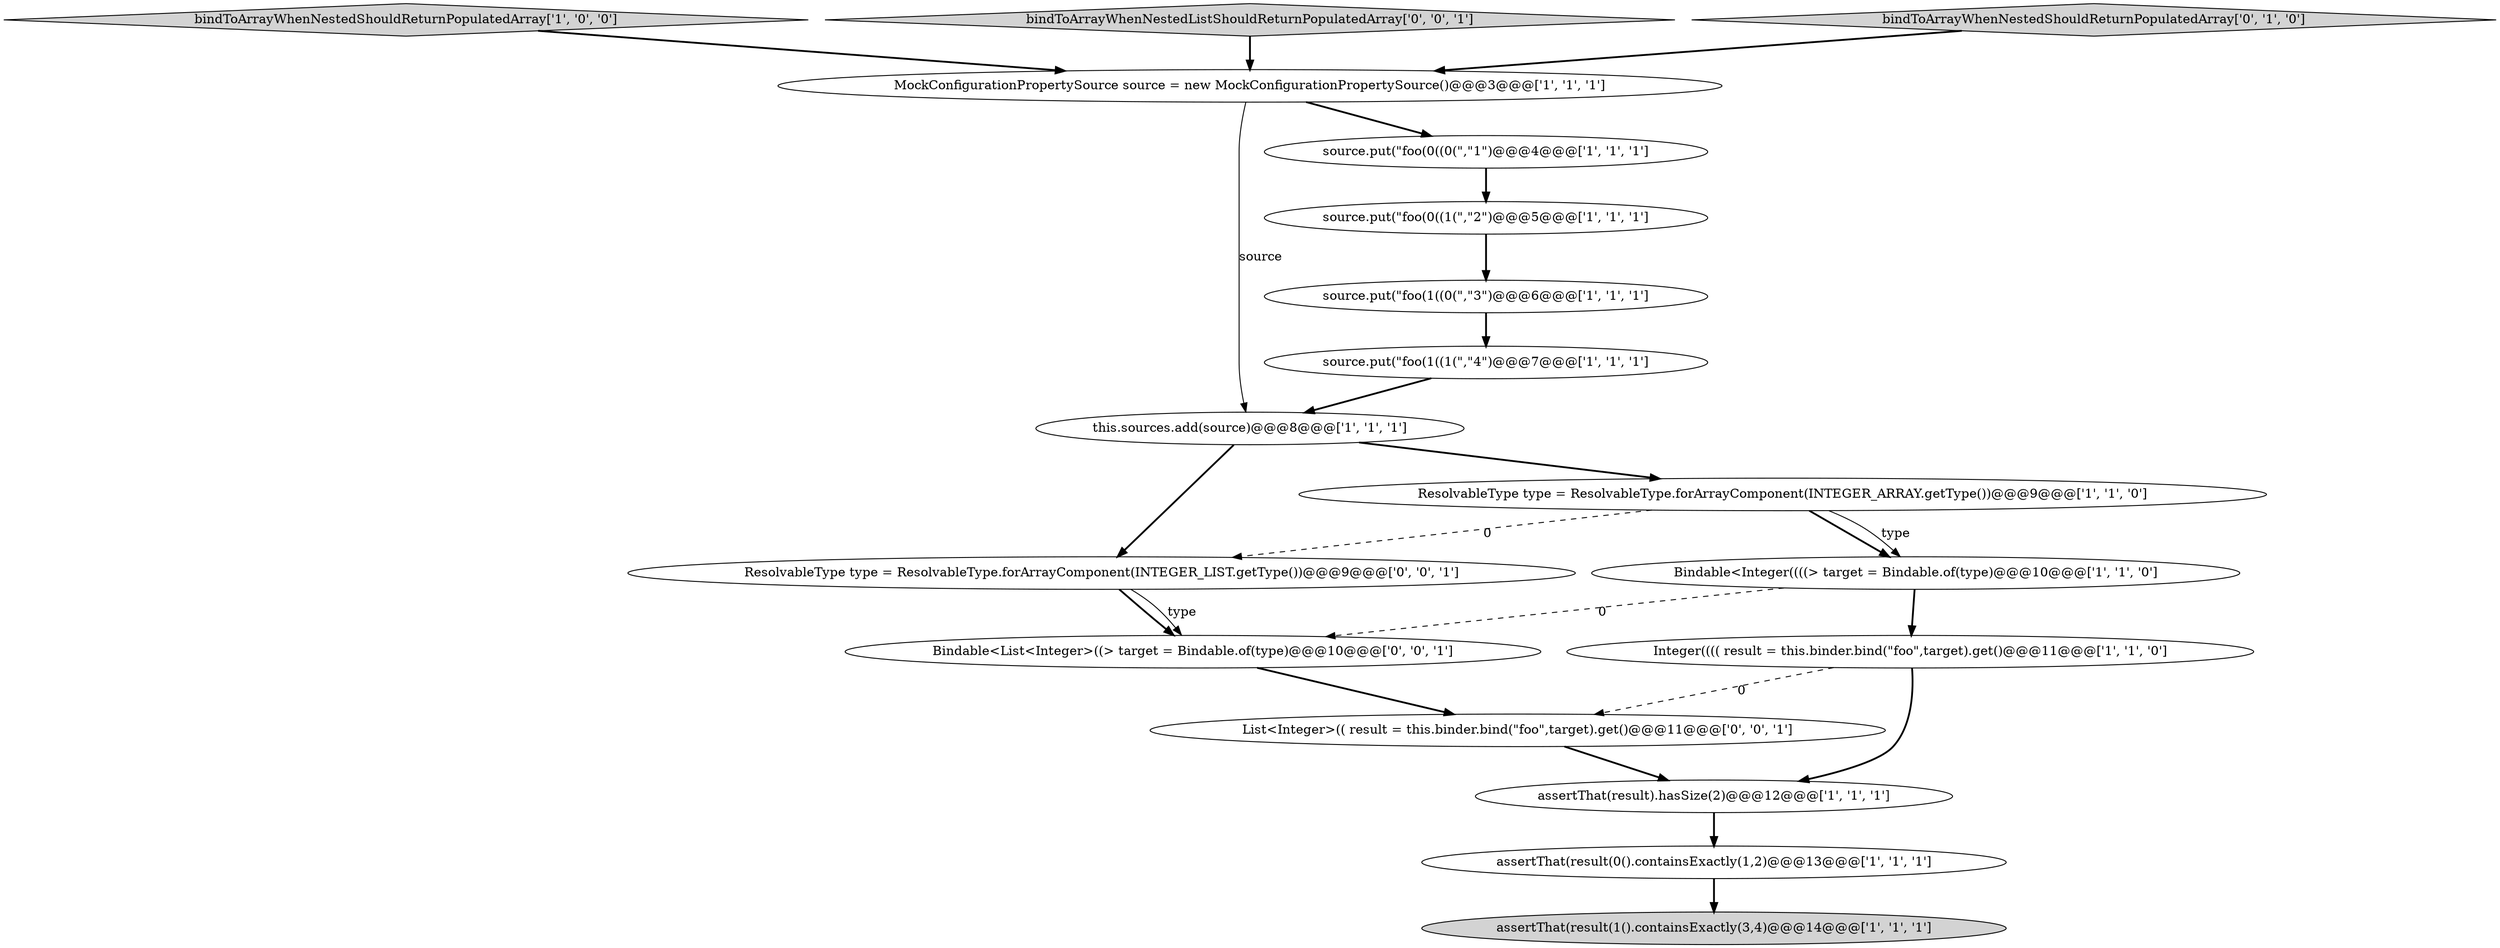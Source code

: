 digraph {
10 [style = filled, label = "assertThat(result(0().containsExactly(1,2)@@@13@@@['1', '1', '1']", fillcolor = white, shape = ellipse image = "AAA0AAABBB1BBB"];
15 [style = filled, label = "ResolvableType type = ResolvableType.forArrayComponent(INTEGER_LIST.getType())@@@9@@@['0', '0', '1']", fillcolor = white, shape = ellipse image = "AAA0AAABBB3BBB"];
5 [style = filled, label = "bindToArrayWhenNestedShouldReturnPopulatedArray['1', '0', '0']", fillcolor = lightgray, shape = diamond image = "AAA0AAABBB1BBB"];
9 [style = filled, label = "source.put(\"foo(1((0(\",\"3\")@@@6@@@['1', '1', '1']", fillcolor = white, shape = ellipse image = "AAA0AAABBB1BBB"];
16 [style = filled, label = "bindToArrayWhenNestedListShouldReturnPopulatedArray['0', '0', '1']", fillcolor = lightgray, shape = diamond image = "AAA0AAABBB3BBB"];
6 [style = filled, label = "MockConfigurationPropertySource source = new MockConfigurationPropertySource()@@@3@@@['1', '1', '1']", fillcolor = white, shape = ellipse image = "AAA0AAABBB1BBB"];
7 [style = filled, label = "source.put(\"foo(1((1(\",\"4\")@@@7@@@['1', '1', '1']", fillcolor = white, shape = ellipse image = "AAA0AAABBB1BBB"];
12 [style = filled, label = "Bindable<Integer((((> target = Bindable.of(type)@@@10@@@['1', '1', '0']", fillcolor = white, shape = ellipse image = "AAA0AAABBB1BBB"];
14 [style = filled, label = "Bindable<List<Integer>((> target = Bindable.of(type)@@@10@@@['0', '0', '1']", fillcolor = white, shape = ellipse image = "AAA0AAABBB3BBB"];
2 [style = filled, label = "source.put(\"foo(0((1(\",\"2\")@@@5@@@['1', '1', '1']", fillcolor = white, shape = ellipse image = "AAA0AAABBB1BBB"];
8 [style = filled, label = "this.sources.add(source)@@@8@@@['1', '1', '1']", fillcolor = white, shape = ellipse image = "AAA0AAABBB1BBB"];
13 [style = filled, label = "bindToArrayWhenNestedShouldReturnPopulatedArray['0', '1', '0']", fillcolor = lightgray, shape = diamond image = "AAA0AAABBB2BBB"];
17 [style = filled, label = "List<Integer>(( result = this.binder.bind(\"foo\",target).get()@@@11@@@['0', '0', '1']", fillcolor = white, shape = ellipse image = "AAA0AAABBB3BBB"];
4 [style = filled, label = "Integer(((( result = this.binder.bind(\"foo\",target).get()@@@11@@@['1', '1', '0']", fillcolor = white, shape = ellipse image = "AAA0AAABBB1BBB"];
3 [style = filled, label = "source.put(\"foo(0((0(\",\"1\")@@@4@@@['1', '1', '1']", fillcolor = white, shape = ellipse image = "AAA0AAABBB1BBB"];
0 [style = filled, label = "assertThat(result).hasSize(2)@@@12@@@['1', '1', '1']", fillcolor = white, shape = ellipse image = "AAA0AAABBB1BBB"];
1 [style = filled, label = "assertThat(result(1().containsExactly(3,4)@@@14@@@['1', '1', '1']", fillcolor = lightgray, shape = ellipse image = "AAA0AAABBB1BBB"];
11 [style = filled, label = "ResolvableType type = ResolvableType.forArrayComponent(INTEGER_ARRAY.getType())@@@9@@@['1', '1', '0']", fillcolor = white, shape = ellipse image = "AAA0AAABBB1BBB"];
6->3 [style = bold, label=""];
8->15 [style = bold, label=""];
15->14 [style = bold, label=""];
4->17 [style = dashed, label="0"];
11->15 [style = dashed, label="0"];
16->6 [style = bold, label=""];
14->17 [style = bold, label=""];
11->12 [style = bold, label=""];
2->9 [style = bold, label=""];
9->7 [style = bold, label=""];
7->8 [style = bold, label=""];
4->0 [style = bold, label=""];
15->14 [style = solid, label="type"];
0->10 [style = bold, label=""];
17->0 [style = bold, label=""];
12->14 [style = dashed, label="0"];
5->6 [style = bold, label=""];
3->2 [style = bold, label=""];
12->4 [style = bold, label=""];
13->6 [style = bold, label=""];
10->1 [style = bold, label=""];
8->11 [style = bold, label=""];
11->12 [style = solid, label="type"];
6->8 [style = solid, label="source"];
}
